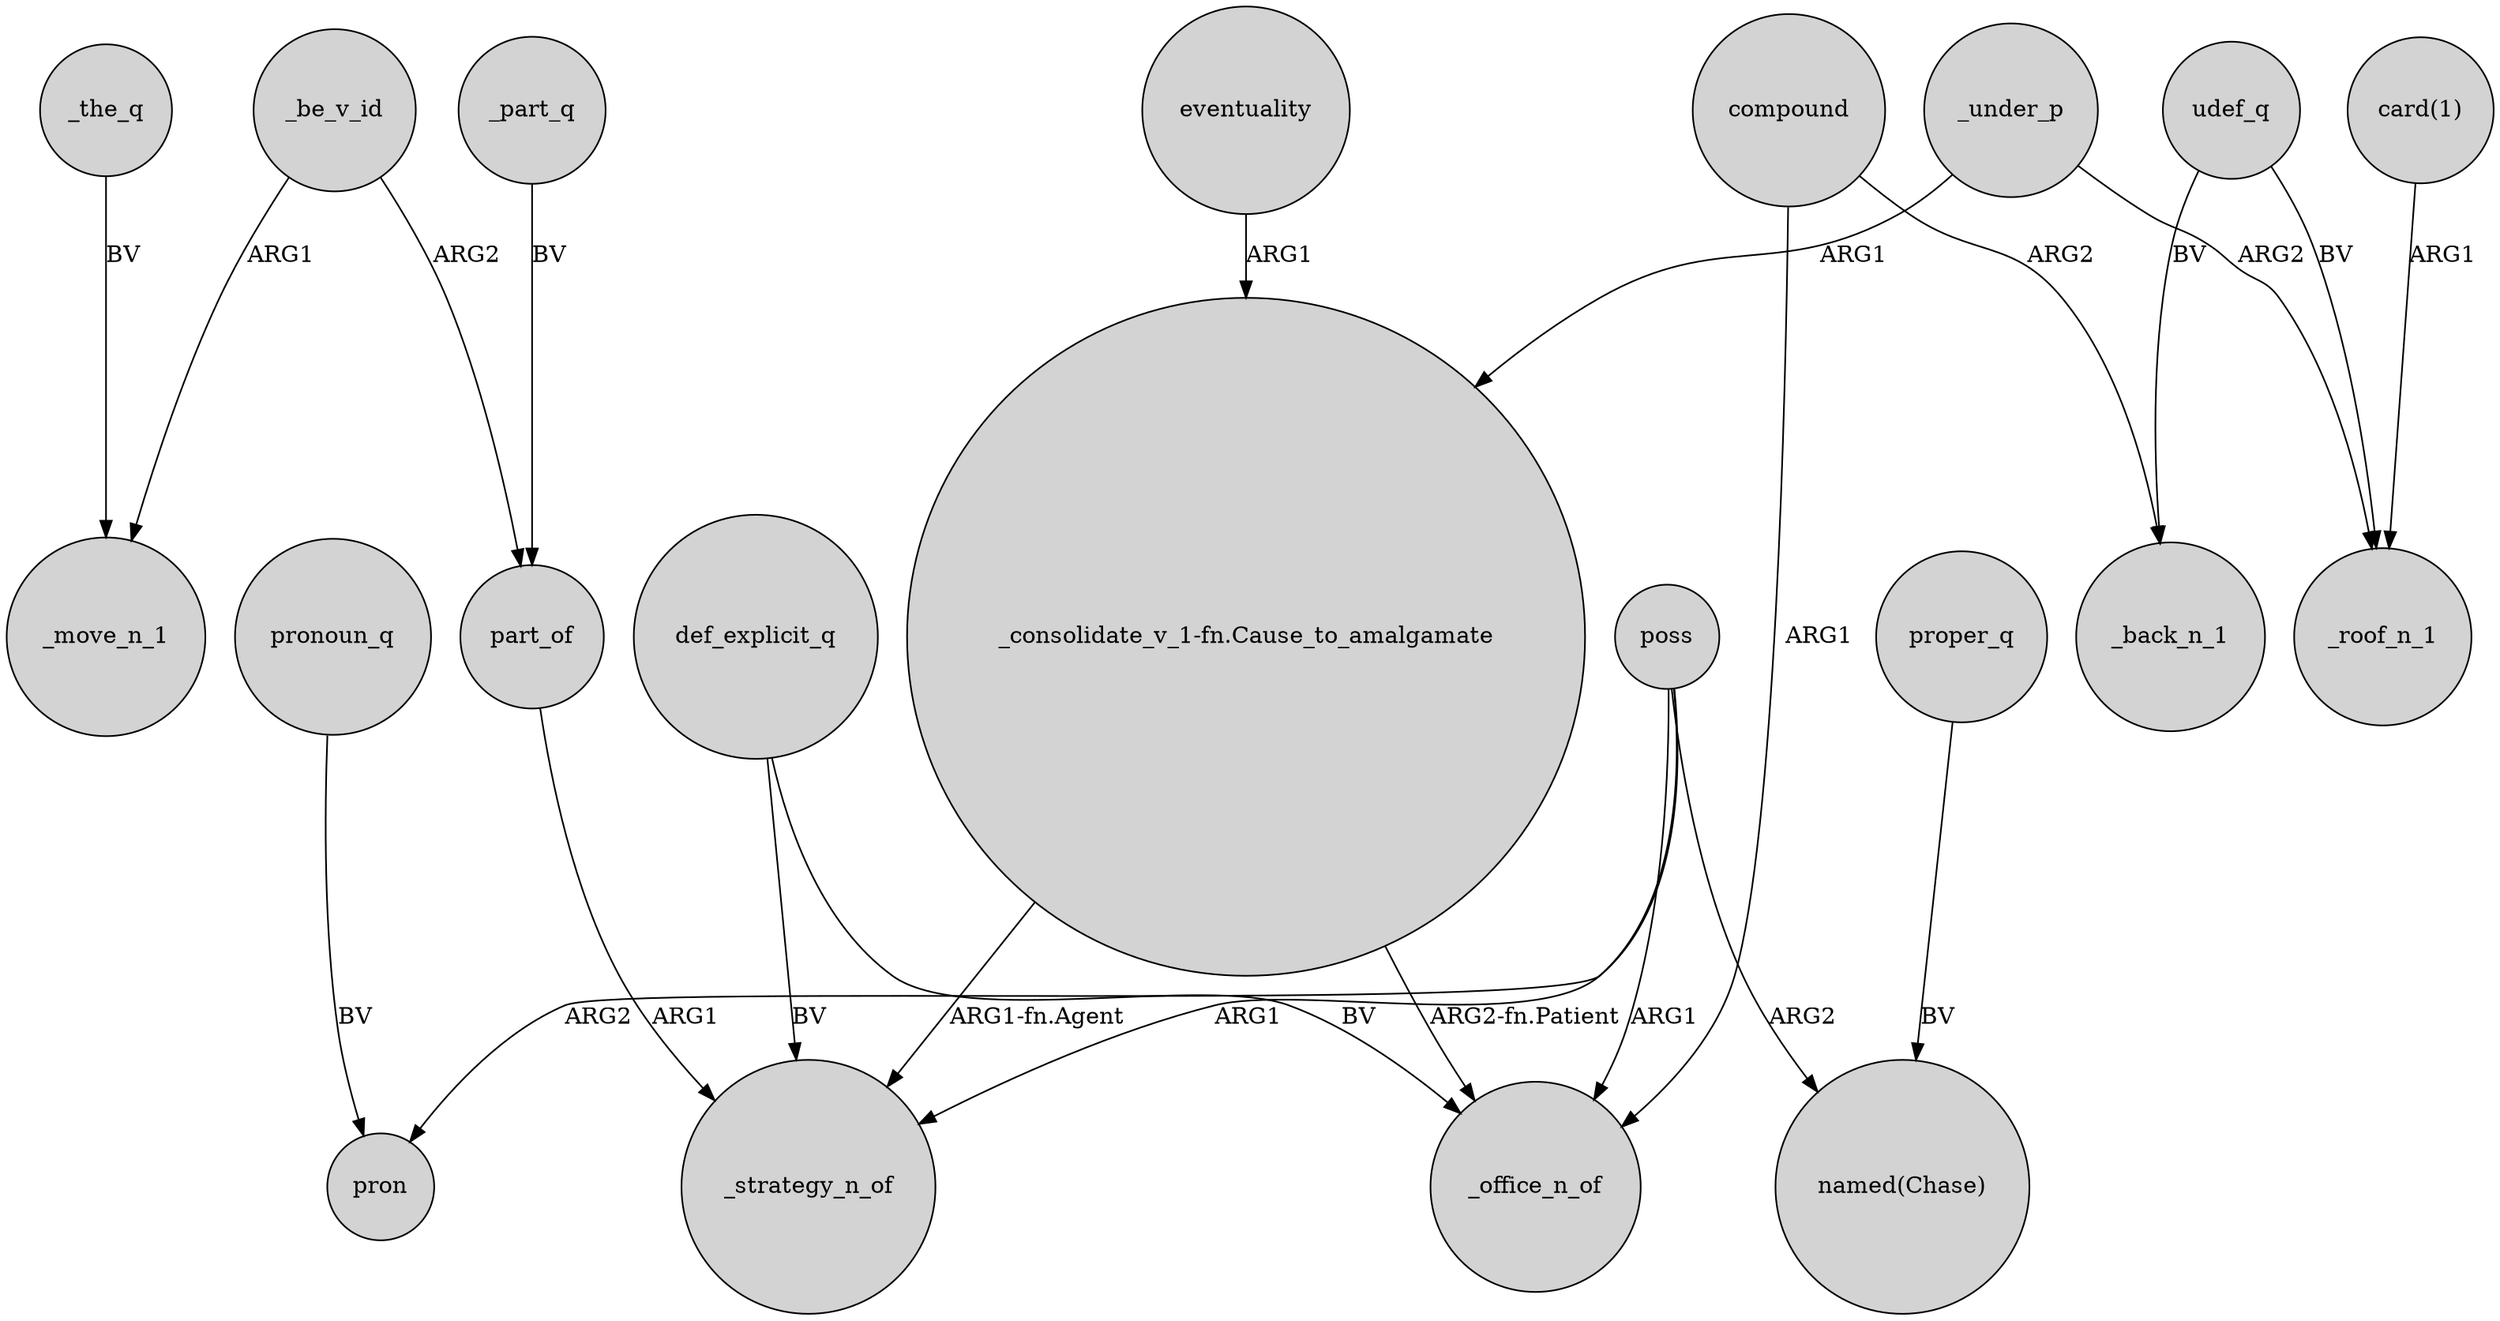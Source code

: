 digraph {
	node [shape=circle style=filled]
	_be_v_id -> _move_n_1 [label=ARG1]
	poss -> pron [label=ARG2]
	poss -> _strategy_n_of [label=ARG1]
	udef_q -> _back_n_1 [label=BV]
	poss -> "named(Chase)" [label=ARG2]
	def_explicit_q -> _office_n_of [label=BV]
	proper_q -> "named(Chase)" [label=BV]
	compound -> _office_n_of [label=ARG1]
	"card(1)" -> _roof_n_1 [label=ARG1]
	_the_q -> _move_n_1 [label=BV]
	_part_q -> part_of [label=BV]
	pronoun_q -> pron [label=BV]
	"_consolidate_v_1-fn.Cause_to_amalgamate" -> _strategy_n_of [label="ARG1-fn.Agent"]
	compound -> _back_n_1 [label=ARG2]
	poss -> _office_n_of [label=ARG1]
	part_of -> _strategy_n_of [label=ARG1]
	_under_p -> "_consolidate_v_1-fn.Cause_to_amalgamate" [label=ARG1]
	_under_p -> _roof_n_1 [label=ARG2]
	udef_q -> _roof_n_1 [label=BV]
	def_explicit_q -> _strategy_n_of [label=BV]
	_be_v_id -> part_of [label=ARG2]
	eventuality -> "_consolidate_v_1-fn.Cause_to_amalgamate" [label=ARG1]
	"_consolidate_v_1-fn.Cause_to_amalgamate" -> _office_n_of [label="ARG2-fn.Patient"]
}
